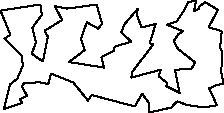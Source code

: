 unitsize(0.001cm);
draw((3140,1401)--(3220,1454));
draw((3220,1454)--(2937,1568));
draw((2937,1568)--(3114,1629));
draw((3114,1629)--(3245,1828));
draw((3245,1828)--(3317,1966));
draw((3317,1966)--(3453,1998));
draw((3453,1998)--(3417,1808));
draw((3417,1808)--(3507,1851));
draw((3507,1851)--(3515,1892));
draw((3515,1892)--(3611,1968));
draw((3611,1968)--(3782,1865));
draw((3782,1865)--(3834,1827));
draw((3834,1827)--(3675,1522));
draw((3675,1522)--(3858,1472));
draw((3858,1472)--(3904,1444));
draw((3904,1444)--(3876,1165));
draw((3876,1165)--(3918,1088));
draw((3918,1088)--(3896,742));
draw((3896,742)--(3938,516));
draw((3938,516)--(3829,513));
draw((3829,513)--(3684,445));
draw((3684,445)--(3821,147));
draw((3821,147)--(3595,111));
draw((3595,111)--(3292,152));
draw((3292,152)--(3123,217));
draw((3123,217)--(3060,155));
draw((3060,155)--(3017,108));
draw((3017,108)--(2630,20));
draw((2630,20)--(2614,195));
draw((2614,195)--(2503,352));
draw((2503,352)--(2372,127));
draw((2372,127)--(1612,328));
draw((1612,328)--(1538,224));
draw((1538,224)--(1517,266));
draw((1517,266)--(1286,550));
draw((1286,550)--(896,705));
draw((896,705)--(844,520));
draw((844,520)--(694,552));
draw((694,552)--(422,542));
draw((422,542)--(380,478));
draw((380,478)--(468,319));
draw((468,319)--(347,252));
draw((347,252)--(387,190));
draw((387,190)--(61,81));
draw((61,81)--(171,514));
draw((171,514)--(298,615));
draw((298,615)--(399,850));
draw((399,850)--(376,1018));
draw((376,1018)--(193,1210));
draw((193,1210)--(71,1323));
draw((71,1323)--(177,1390));
draw((177,1390)--(3,1817));
draw((3,1817)--(706,1925));
draw((706,1925)--(731,1741));
draw((731,1741)--(563,1513));
draw((563,1513)--(627,1261));
draw((627,1261)--(556,1056));
draw((556,1056)--(749,920));
draw((749,920)--(839,1355));
draw((839,1355)--(782,1462));
draw((782,1462)--(1090,1652));
draw((1090,1652)--(962,1895));
draw((962,1895)--(1182,1853));
draw((1182,1853)--(1697,1924));
draw((1697,1924)--(1794,1589));
draw((1794,1589)--(1729,1498));
draw((1729,1498)--(1526,1612));
draw((1526,1612)--(1423,1322));
draw((1423,1322)--(1490,1123));
draw((1490,1123)--(1213,910));
draw((1213,910)--(1829,812));
draw((1829,812)--(1782,995));
draw((1782,995)--(2000,1110));
draw((2000,1110)--(2009,1163));
draw((2009,1163)--(2030,1186));
draw((2030,1186)--(2312,1270));
draw((2312,1270)--(2132,1432));
draw((2132,1432)--(2191,1579));
draw((2191,1579)--(2426,1851));
draw((2426,1851)--(2408,1747));
draw((2408,1747)--(2489,1520));
draw((2489,1520)--(2741,1583));
draw((2741,1583)--(2642,1269));
draw((2642,1269)--(2639,1239));
draw((2639,1239)--(2698,1221));
draw((2698,1221)--(2330,741));
draw((2330,741)--(2310,635));
draw((2310,635)--(2830,775));
draw((2830,775)--(2801,695));
draw((2801,695)--(2800,653));
draw((2800,653)--(2938,543));
draw((2938,543)--(2929,485));
draw((2929,485)--(3162,367));
draw((3162,367)--(3084,748));
draw((3084,748)--(3084,774));
draw((3084,774)--(3370,791));
draw((3370,791)--(3438,901));
draw((3438,901)--(3133,1143));
draw((3133,1143)--(3058,1276));
draw((3058,1276)--(3140,1401));
